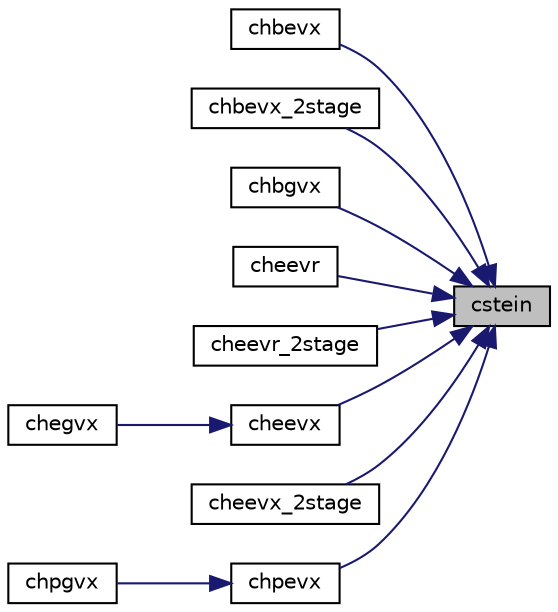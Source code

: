 digraph "cstein"
{
 // LATEX_PDF_SIZE
  edge [fontname="Helvetica",fontsize="10",labelfontname="Helvetica",labelfontsize="10"];
  node [fontname="Helvetica",fontsize="10",shape=record];
  rankdir="RL";
  Node1 [label="cstein",height=0.2,width=0.4,color="black", fillcolor="grey75", style="filled", fontcolor="black",tooltip="CSTEIN"];
  Node1 -> Node2 [dir="back",color="midnightblue",fontsize="10",style="solid",fontname="Helvetica"];
  Node2 [label="chbevx",height=0.2,width=0.4,color="black", fillcolor="white", style="filled",URL="$chbevx_8f.html#ac77c2a93e93f3eeb756264a5e3d1510f",tooltip="CHBEVX computes the eigenvalues and, optionally, the left and/or right eigenvectors for OTHER matrice..."];
  Node1 -> Node3 [dir="back",color="midnightblue",fontsize="10",style="solid",fontname="Helvetica"];
  Node3 [label="chbevx_2stage",height=0.2,width=0.4,color="black", fillcolor="white", style="filled",URL="$chbevx__2stage_8f.html#ad8820f8a084e192bc6e3713b766a6cdd",tooltip="CHBEVX_2STAGE computes the eigenvalues and, optionally, the left and/or right eigenvectors for OTHER ..."];
  Node1 -> Node4 [dir="back",color="midnightblue",fontsize="10",style="solid",fontname="Helvetica"];
  Node4 [label="chbgvx",height=0.2,width=0.4,color="black", fillcolor="white", style="filled",URL="$chbgvx_8f.html#adc31cb38fcdd9a79731c5ca924c1756c",tooltip="CHBGVX"];
  Node1 -> Node5 [dir="back",color="midnightblue",fontsize="10",style="solid",fontname="Helvetica"];
  Node5 [label="cheevr",height=0.2,width=0.4,color="black", fillcolor="white", style="filled",URL="$cheevr_8f.html#ac02f8a55f35ec7767a36b5a9f3ebb0d8",tooltip="CHEEVR computes the eigenvalues and, optionally, the left and/or right eigenvectors for HE matrices"];
  Node1 -> Node6 [dir="back",color="midnightblue",fontsize="10",style="solid",fontname="Helvetica"];
  Node6 [label="cheevr_2stage",height=0.2,width=0.4,color="black", fillcolor="white", style="filled",URL="$cheevr__2stage_8f.html#a378c442e3a5e9ef21a80e3c26c5b4050",tooltip="CHEEVR_2STAGE computes the eigenvalues and, optionally, the left and/or right eigenvectors for HE mat..."];
  Node1 -> Node7 [dir="back",color="midnightblue",fontsize="10",style="solid",fontname="Helvetica"];
  Node7 [label="cheevx",height=0.2,width=0.4,color="black", fillcolor="white", style="filled",URL="$cheevx_8f.html#a9f7c713a0119e777afe726e54feb6ef7",tooltip="CHEEVX computes the eigenvalues and, optionally, the left and/or right eigenvectors for HE matrices"];
  Node7 -> Node8 [dir="back",color="midnightblue",fontsize="10",style="solid",fontname="Helvetica"];
  Node8 [label="chegvx",height=0.2,width=0.4,color="black", fillcolor="white", style="filled",URL="$chegvx_8f.html#ad5f5ddf0eee1402d59fc1017de0fc291",tooltip="CHEGVX"];
  Node1 -> Node9 [dir="back",color="midnightblue",fontsize="10",style="solid",fontname="Helvetica"];
  Node9 [label="cheevx_2stage",height=0.2,width=0.4,color="black", fillcolor="white", style="filled",URL="$cheevx__2stage_8f.html#a1279b26b80d88a050ab7b88b7f578b09",tooltip="CHEEVX_2STAGE computes the eigenvalues and, optionally, the left and/or right eigenvectors for HE mat..."];
  Node1 -> Node10 [dir="back",color="midnightblue",fontsize="10",style="solid",fontname="Helvetica"];
  Node10 [label="chpevx",height=0.2,width=0.4,color="black", fillcolor="white", style="filled",URL="$chpevx_8f.html#ae8af67b404d7c0f3cfc568c56c4e239b",tooltip="CHPEVX computes the eigenvalues and, optionally, the left and/or right eigenvectors for OTHER matrice..."];
  Node10 -> Node11 [dir="back",color="midnightblue",fontsize="10",style="solid",fontname="Helvetica"];
  Node11 [label="chpgvx",height=0.2,width=0.4,color="black", fillcolor="white", style="filled",URL="$chpgvx_8f.html#a81a69366c832454d56786374b6ad1614",tooltip="CHPGVX"];
}
